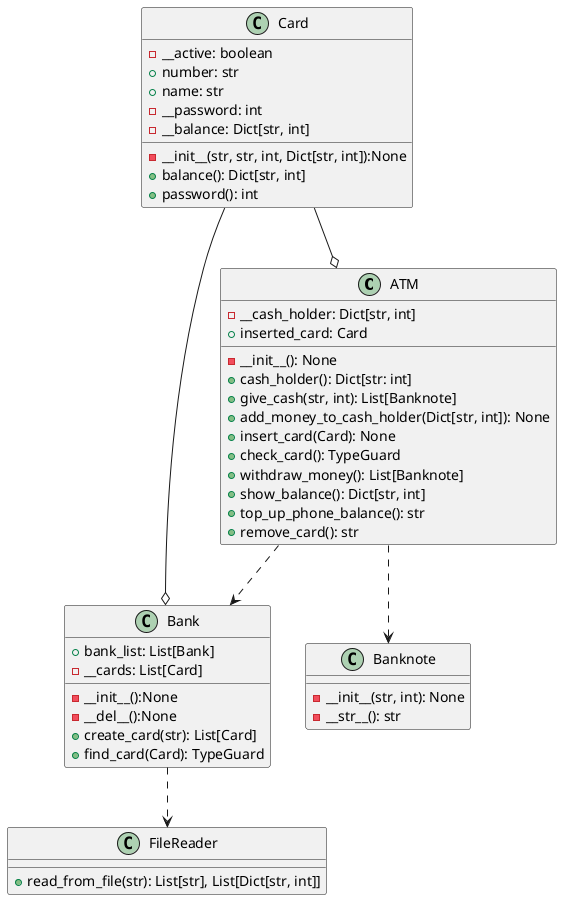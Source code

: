 @startuml
'https://plantuml.com/class-diagram

class ATM
{
-__cash_holder: Dict[str, int]
+inserted_card: Card
-__init__(): None
+cash_holder(): Dict[str: int]
+give_cash(str, int): List[Banknote]
+add_money_to_cash_holder(Dict[str, int]): None
+insert_card(Card): None
+check_card(): TypeGuard
+withdraw_money(): List[Banknote]
+show_balance(): Dict[str, int]
+top_up_phone_balance(): str
+remove_card(): str
}
class Bank
{
+bank_list: List[Bank]
-__cards: List[Card]
-__init__():None
-__del__():None
+create_card(str): List[Card]
+find_card(Card): TypeGuard
}
class Banknote
{
-__init__(str, int): None
-__str__(): str
}
class Card
{
-__active: boolean
+number: str
+name: str
-__password: int
-__balance: Dict[str, int]
-__init__(str, str, int, Dict[str, int]):None
+balance(): Dict[str, int]
+password(): int
}
class FileReader
{
+read_from_file(str): List[str], List[Dict[str, int]]
}

ATM ..> Banknote
ATM ..> Bank

Card --o ATM
Card --o Bank

Bank ..> FileReader


@enduml